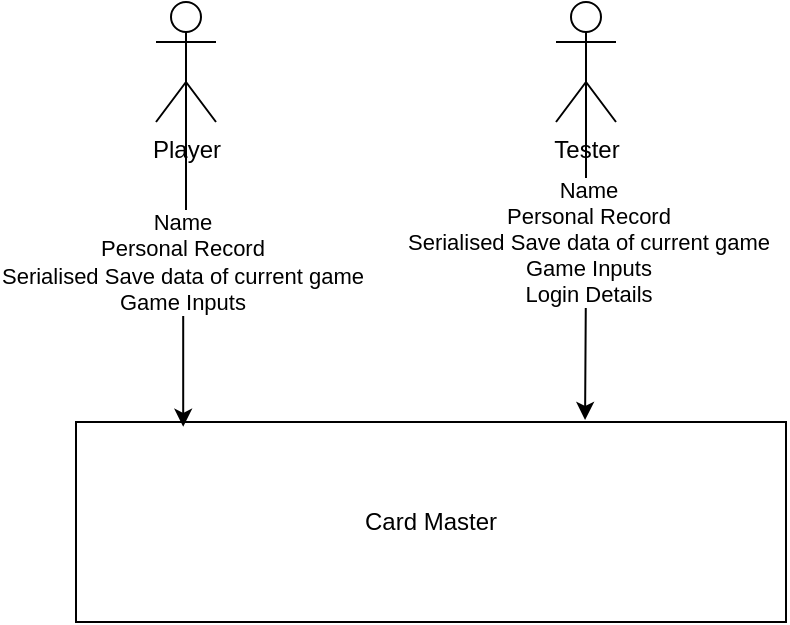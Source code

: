 <mxfile version="24.2.5" type="device">
  <diagram name="Page-1" id="3C9SZVpvr9mHW0cBooVO">
    <mxGraphModel dx="683" dy="372" grid="1" gridSize="10" guides="1" tooltips="1" connect="1" arrows="1" fold="1" page="1" pageScale="1" pageWidth="850" pageHeight="1100" math="0" shadow="0">
      <root>
        <mxCell id="0" />
        <mxCell id="1" parent="0" />
        <mxCell id="igfgxxir6rYcErchm6PJ-2" value="Card Master" style="rounded=0;whiteSpace=wrap;html=1;" parent="1" vertex="1">
          <mxGeometry x="230" y="250" width="355" height="100" as="geometry" />
        </mxCell>
        <mxCell id="igfgxxir6rYcErchm6PJ-3" value="Player" style="shape=umlActor;verticalLabelPosition=bottom;verticalAlign=top;html=1;outlineConnect=0;" parent="1" vertex="1">
          <mxGeometry x="270" y="40" width="30" height="60" as="geometry" />
        </mxCell>
        <mxCell id="igfgxxir6rYcErchm6PJ-7" value="Tester" style="shape=umlActor;verticalLabelPosition=bottom;verticalAlign=top;html=1;outlineConnect=0;" parent="1" vertex="1">
          <mxGeometry x="470" y="40" width="30" height="60" as="geometry" />
        </mxCell>
        <mxCell id="igfgxxir6rYcErchm6PJ-10" style="edgeStyle=orthogonalEdgeStyle;rounded=0;orthogonalLoop=1;jettySize=auto;html=1;exitX=0.5;exitY=0.5;exitDx=0;exitDy=0;exitPerimeter=0;entryX=0.151;entryY=0.024;entryDx=0;entryDy=0;entryPerimeter=0;" parent="1" source="igfgxxir6rYcErchm6PJ-3" target="igfgxxir6rYcErchm6PJ-2" edge="1">
          <mxGeometry relative="1" as="geometry" />
        </mxCell>
        <mxCell id="igfgxxir6rYcErchm6PJ-11" value="&lt;div&gt;Name&lt;/div&gt;&lt;div&gt;Personal Record&lt;/div&gt;&lt;div&gt;Serialised Save data of current game&lt;/div&gt;&lt;div&gt;Game Inputs&lt;br&gt;&lt;/div&gt;" style="edgeLabel;html=1;align=center;verticalAlign=middle;resizable=0;points=[];" parent="igfgxxir6rYcErchm6PJ-10" vertex="1" connectable="0">
          <mxGeometry x="0.338" relative="1" as="geometry">
            <mxPoint x="-1" y="-22" as="offset" />
          </mxGeometry>
        </mxCell>
        <mxCell id="igfgxxir6rYcErchm6PJ-14" style="edgeStyle=orthogonalEdgeStyle;rounded=0;orthogonalLoop=1;jettySize=auto;html=1;exitX=0.5;exitY=0.5;exitDx=0;exitDy=0;exitPerimeter=0;entryX=0.717;entryY=-0.01;entryDx=0;entryDy=0;entryPerimeter=0;" parent="1" source="igfgxxir6rYcErchm6PJ-7" target="igfgxxir6rYcErchm6PJ-2" edge="1">
          <mxGeometry relative="1" as="geometry" />
        </mxCell>
        <mxCell id="igfgxxir6rYcErchm6PJ-15" value="&lt;div&gt;Name&lt;/div&gt;&lt;div&gt;Personal Record&lt;/div&gt;&lt;div&gt;Serialised Save data of current game&lt;/div&gt;&lt;div&gt;Game Inputs&lt;br&gt;&lt;/div&gt;&lt;div&gt;Login Details&lt;br&gt;&lt;/div&gt;" style="edgeLabel;html=1;align=center;verticalAlign=middle;resizable=0;points=[];" parent="igfgxxir6rYcErchm6PJ-14" vertex="1" connectable="0">
          <mxGeometry x="0.005" y="1" relative="1" as="geometry">
            <mxPoint as="offset" />
          </mxGeometry>
        </mxCell>
      </root>
    </mxGraphModel>
  </diagram>
</mxfile>
